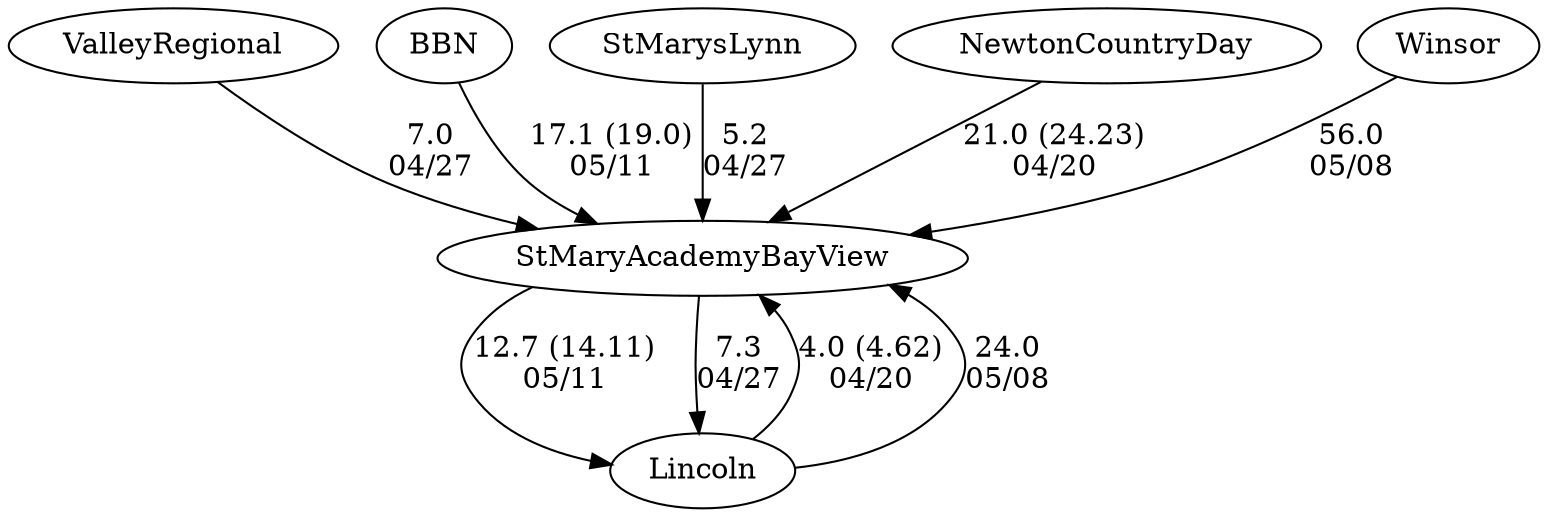 digraph girls1foursStMaryAcademyBayView {StMaryAcademyBayView [URL="girls1foursStMaryAcademyBayViewStMaryAcademyBayView.html"];ValleyRegional [URL="girls1foursStMaryAcademyBayViewValleyRegional.html"];BBN [URL="girls1foursStMaryAcademyBayViewBBN.html"];StMarysLynn [URL="girls1foursStMaryAcademyBayViewStMarysLynn.html"];Lincoln [URL="girls1foursStMaryAcademyBayViewLincoln.html"];NewtonCountryDay [URL="girls1foursStMaryAcademyBayViewNewtonCountryDay.html"];Winsor [URL="girls1foursStMaryAcademyBayViewWinsor.html"];NewtonCountryDay -> StMaryAcademyBayView[label="21.0 (24.23)
04/20", weight="79", tooltip="NEIRA Girls Fours,Newton Country Day, St. Mary Academy-Bayview, Lincoln School			
Distance: 1300 Conditions: Conditions the same for all races. Flat, no wind, no chop. Comments: Lincoln 2V4+ had a breakage and could not finish initial race with NCDS and Bayview so raced afterwards against the NCDS 3V4+ and 4V4+.
None", URL="https://www.row2k.com/results/resultspage.cfm?UID=C1541F9124E2FBBF81B1F9CADE55D186&cat=1", random="random"]; 
Lincoln -> StMaryAcademyBayView[label="4.0 (4.62)
04/20", weight="96", tooltip="NEIRA Girls Fours,Newton Country Day, St. Mary Academy-Bayview, Lincoln School			
Distance: 1300 Conditions: Conditions the same for all races. Flat, no wind, no chop. Comments: Lincoln 2V4+ had a breakage and could not finish initial race with NCDS and Bayview so raced afterwards against the NCDS 3V4+ and 4V4+.
None", URL="https://www.row2k.com/results/resultspage.cfm?UID=C1541F9124E2FBBF81B1F9CADE55D186&cat=1", random="random"]; 
BBN -> StMaryAcademyBayView[label="17.1 (19.0)
05/11", weight="83", tooltip="NEIRA, BB&N, Bay View, Lincoln			
Distance: 1350 M Conditions: 2V race slight crossing head wind
Pretty neutral for the 1V Comments: A bit chilly but good conditions, well done by all boats. Thanks to Lincoln and Bay View for making the trip.
None", URL="https://www.row2k.com/results/resultspage.cfm?UID=BA150C07F46A8CF05BDF8F6CF54794E7&cat=1", random="random"]; 
StMaryAcademyBayView -> Lincoln[label="12.7 (14.11)
05/11", weight="88", tooltip="NEIRA, BB&N, Bay View, Lincoln			
Distance: 1350 M Conditions: 2V race slight crossing head wind
Pretty neutral for the 1V Comments: A bit chilly but good conditions, well done by all boats. Thanks to Lincoln and Bay View for making the trip.
None", URL="https://www.row2k.com/results/resultspage.cfm?UID=BA150C07F46A8CF05BDF8F6CF54794E7&cat=1", random="random"]; 
Winsor -> StMaryAcademyBayView[label="56.0
05/08", weight="44", tooltip="NEIRA Girls Fours, Lincoln, St Mary Academy - Bay View, Winsor			
Distance: 1500m & 2000m Conditions: Quartering headwind. Gusty at 1500m to go. Raced against incoming tide. Comments: 2nd Boat race distance was 1500m. 1st boat race distance was 2000m, but there was a restart 100m in due to a collision. Winsor's 3rd boat raced in the 2nd boat race with a time of 10:50.0. Thank you Winsor for coming to Providence and thank you NBC juniors for also racing us.
None", URL="https://www.row2k.com/results/resultspage.cfm?UID=30B27B4C6C15B94BF9C433DFE19F68FC&cat=1", random="random"]; 
Lincoln -> StMaryAcademyBayView[label="24.0
05/08", weight="76", tooltip="NEIRA Girls Fours, Lincoln, St Mary Academy - Bay View, Winsor			
Distance: 1500m & 2000m Conditions: Quartering headwind. Gusty at 1500m to go. Raced against incoming tide. Comments: 2nd Boat race distance was 1500m. 1st boat race distance was 2000m, but there was a restart 100m in due to a collision. Winsor's 3rd boat raced in the 2nd boat race with a time of 10:50.0. Thank you Winsor for coming to Providence and thank you NBC juniors for also racing us.
None", URL="https://www.row2k.com/results/resultspage.cfm?UID=30B27B4C6C15B94BF9C433DFE19F68FC&cat=1", random="random"]; 
ValleyRegional -> StMaryAcademyBayView[label="7.0
04/27", weight="93", tooltip="NEIRA Boys & Girls Fours,St. Mary Academy - Bay View, Lincoln, St. Mary's - Lynn, Valley Regional			
Distance: 1500m Conditions: Mild headwind, slight chop, slack tide for the 1st girls race. Old Saybrook (not in league) also competed. Comments: Old Saybrook (not in league) raced in 2nd boys and 3rd girls events.
None", URL="https://www.row2k.com/results/resultspage.cfm?UID=1004BB53FFEA236A97E11B8A53F16514&cat=5", random="random"]; 
StMarysLynn -> StMaryAcademyBayView[label="5.2
04/27", weight="95", tooltip="NEIRA Boys & Girls Fours,St. Mary Academy - Bay View, Lincoln, St. Mary's - Lynn, Valley Regional			
Distance: 1500m Conditions: Mild headwind, slight chop, slack tide for the 1st girls race. Old Saybrook (not in league) also competed. Comments: Old Saybrook (not in league) raced in 2nd boys and 3rd girls events.
None", URL="https://www.row2k.com/results/resultspage.cfm?UID=1004BB53FFEA236A97E11B8A53F16514&cat=5", random="random"]; 
StMaryAcademyBayView -> Lincoln[label="7.3
04/27", weight="93", tooltip="NEIRA Boys & Girls Fours,St. Mary Academy - Bay View, Lincoln, St. Mary's - Lynn, Valley Regional			
Distance: 1500m Conditions: Mild headwind, slight chop, slack tide for the 1st girls race. Old Saybrook (not in league) also competed. Comments: Old Saybrook (not in league) raced in 2nd boys and 3rd girls events.
None", URL="https://www.row2k.com/results/resultspage.cfm?UID=1004BB53FFEA236A97E11B8A53F16514&cat=5", random="random"]}